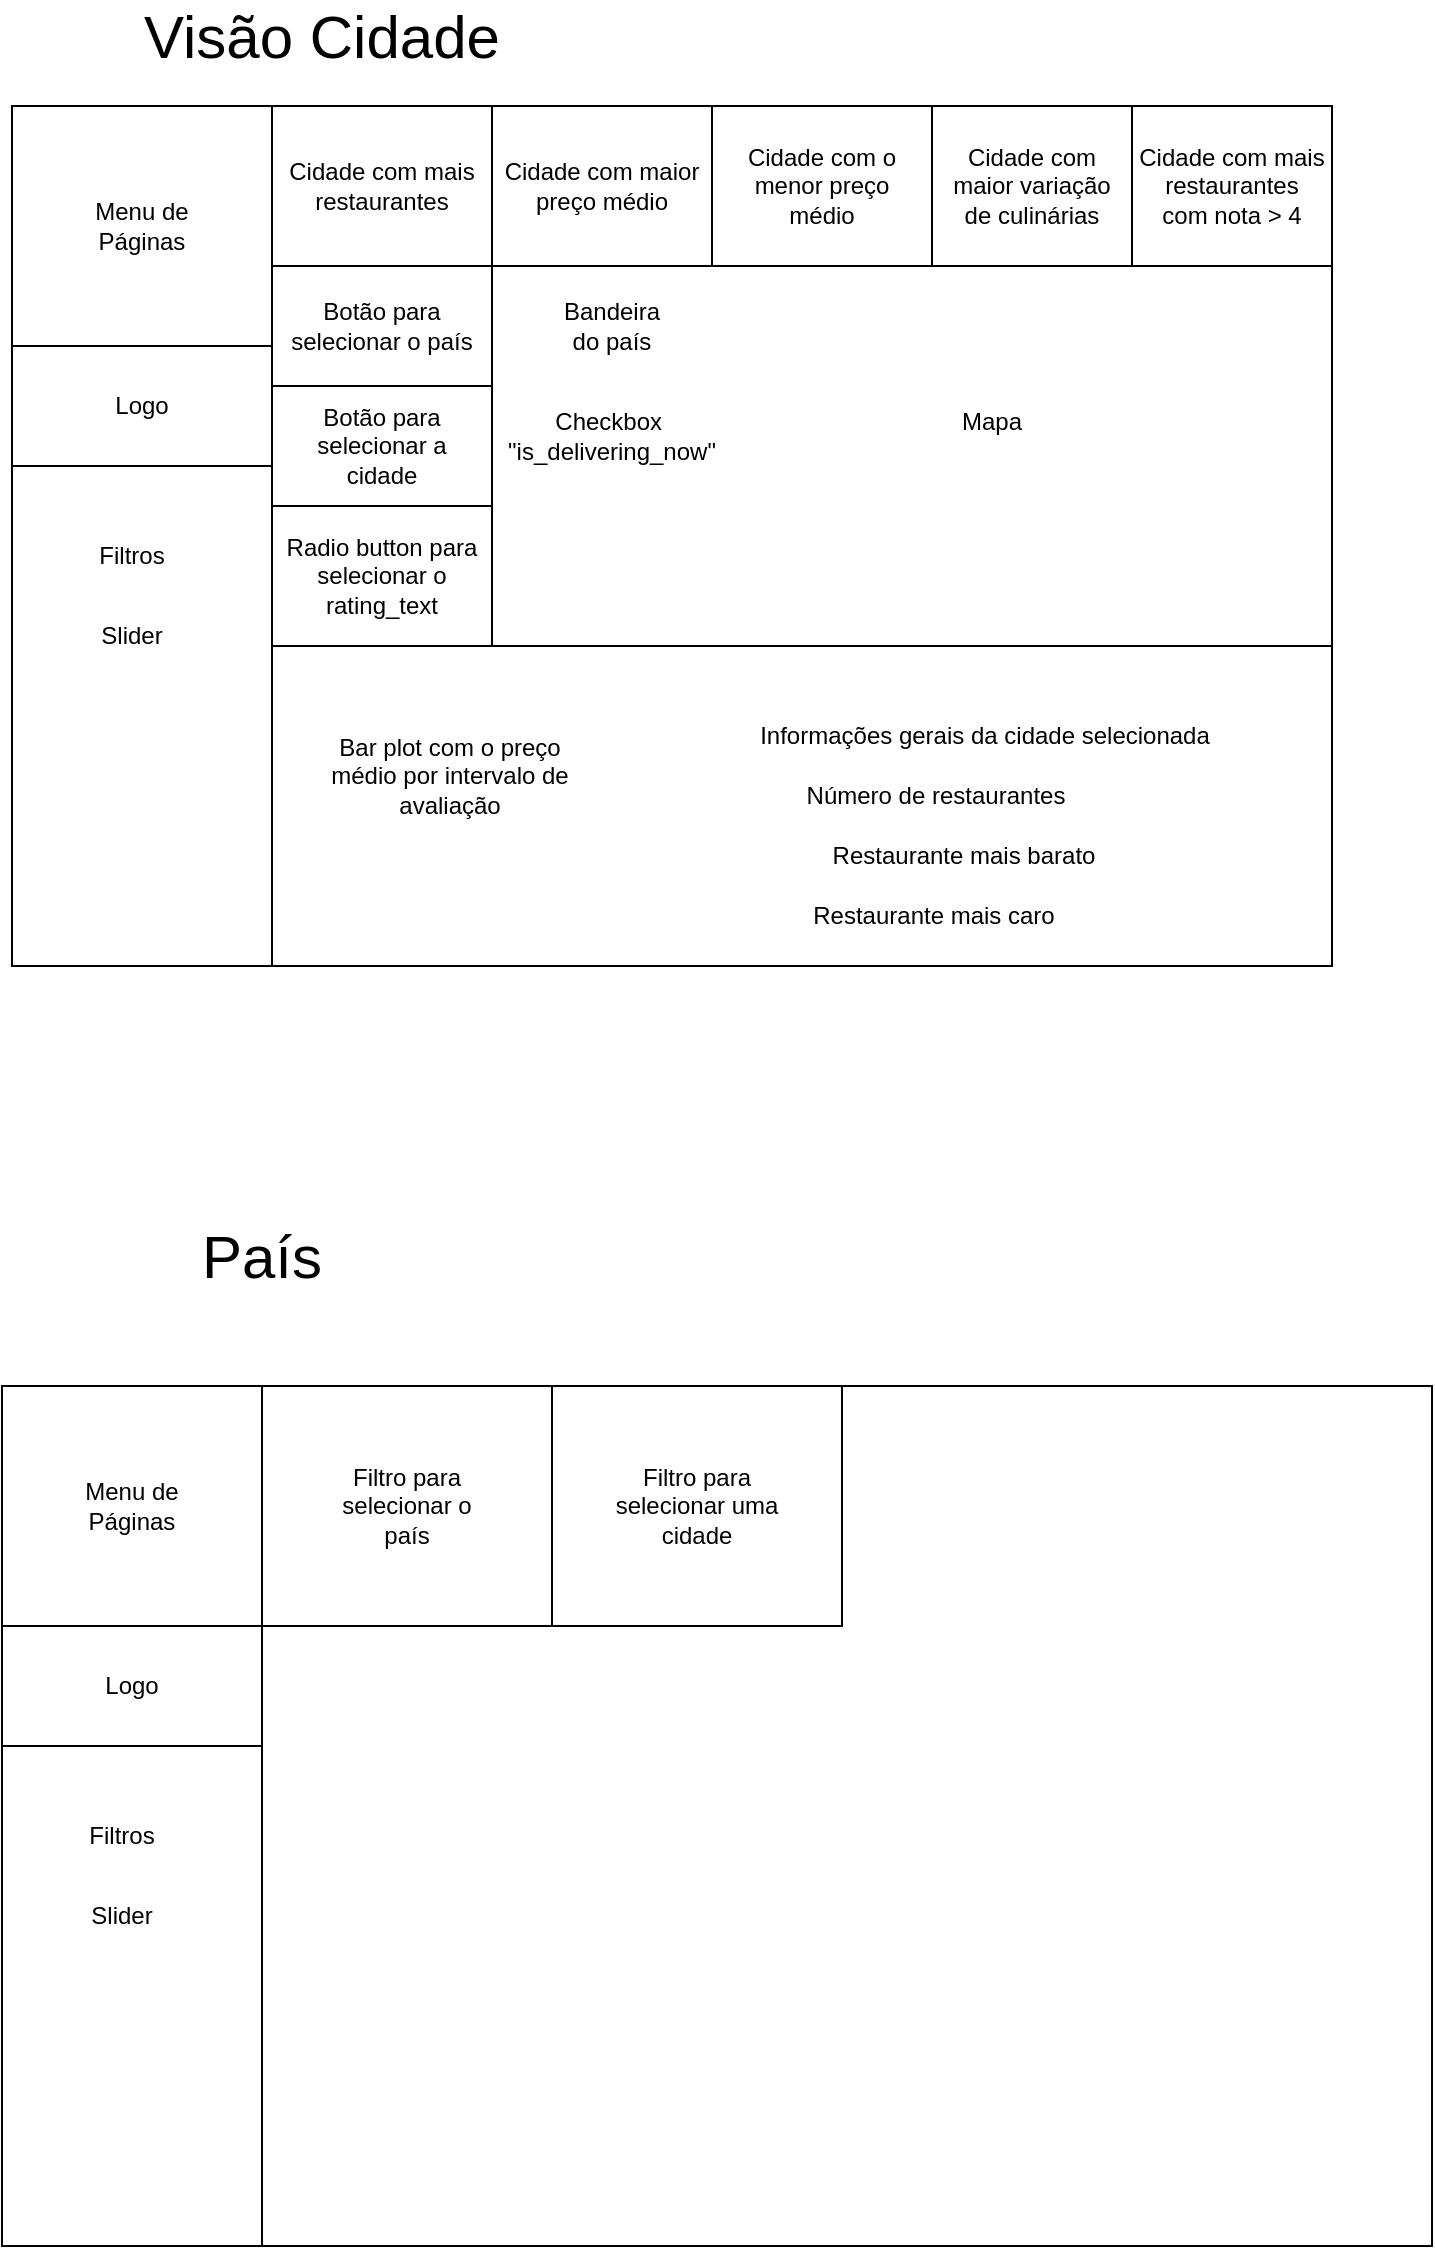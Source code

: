 <mxfile version="21.1.7" type="device">
  <diagram id="tnet_LOf9Mh4IAzk4qz3" name="Página-1">
    <mxGraphModel dx="1050" dy="622" grid="1" gridSize="10" guides="1" tooltips="1" connect="1" arrows="1" fold="1" page="1" pageScale="1" pageWidth="827" pageHeight="1169" math="0" shadow="0">
      <root>
        <mxCell id="0" />
        <mxCell id="1" parent="0" />
        <mxCell id="9Fbn_BGN74yUHVzxx84l-1" value="" style="rounded=0;whiteSpace=wrap;html=1;" parent="1" vertex="1">
          <mxGeometry x="50" y="120" width="130" height="430" as="geometry" />
        </mxCell>
        <mxCell id="9Fbn_BGN74yUHVzxx84l-2" value="" style="rounded=0;whiteSpace=wrap;html=1;" parent="1" vertex="1">
          <mxGeometry x="180" y="120" width="530" height="430" as="geometry" />
        </mxCell>
        <mxCell id="9Fbn_BGN74yUHVzxx84l-3" value="Cidade com mais restaurantes" style="rounded=0;whiteSpace=wrap;html=1;" parent="1" vertex="1">
          <mxGeometry x="180" y="120" width="110" height="80" as="geometry" />
        </mxCell>
        <mxCell id="9Fbn_BGN74yUHVzxx84l-4" value="Cidade com maior preço médio" style="rounded=0;whiteSpace=wrap;html=1;" parent="1" vertex="1">
          <mxGeometry x="290" y="120" width="110" height="80" as="geometry" />
        </mxCell>
        <mxCell id="9Fbn_BGN74yUHVzxx84l-5" value="Cidade com o menor preço &lt;br&gt;médio" style="rounded=0;whiteSpace=wrap;html=1;" parent="1" vertex="1">
          <mxGeometry x="400" y="120" width="110" height="80" as="geometry" />
        </mxCell>
        <mxCell id="9Fbn_BGN74yUHVzxx84l-6" value="Cidade com &lt;br&gt;maior variação &lt;br&gt;de culinárias" style="rounded=0;whiteSpace=wrap;html=1;" parent="1" vertex="1">
          <mxGeometry x="510" y="120" width="100" height="80" as="geometry" />
        </mxCell>
        <mxCell id="9Fbn_BGN74yUHVzxx84l-7" value="Cidade com mais restaurantes &lt;br&gt;com nota &amp;gt; 4" style="rounded=0;whiteSpace=wrap;html=1;" parent="1" vertex="1">
          <mxGeometry x="610" y="120" width="100" height="80" as="geometry" />
        </mxCell>
        <mxCell id="9Fbn_BGN74yUHVzxx84l-9" value="" style="rounded=0;whiteSpace=wrap;html=1;" parent="1" vertex="1">
          <mxGeometry x="180" y="200" width="530" height="190" as="geometry" />
        </mxCell>
        <mxCell id="9Fbn_BGN74yUHVzxx84l-14" value="Logo" style="rounded=0;whiteSpace=wrap;html=1;" parent="1" vertex="1">
          <mxGeometry x="50" y="240" width="130" height="60" as="geometry" />
        </mxCell>
        <mxCell id="9Fbn_BGN74yUHVzxx84l-15" value="Menu de&lt;br&gt;Páginas" style="rounded=0;whiteSpace=wrap;html=1;" parent="1" vertex="1">
          <mxGeometry x="50" y="120" width="130" height="120" as="geometry" />
        </mxCell>
        <mxCell id="9Fbn_BGN74yUHVzxx84l-16" value="Slider" style="text;html=1;strokeColor=none;fillColor=none;align=center;verticalAlign=middle;whiteSpace=wrap;rounded=0;" parent="1" vertex="1">
          <mxGeometry x="80" y="370" width="60" height="30" as="geometry" />
        </mxCell>
        <mxCell id="9Fbn_BGN74yUHVzxx84l-17" value="Filtros" style="text;html=1;strokeColor=none;fillColor=none;align=center;verticalAlign=middle;whiteSpace=wrap;rounded=0;" parent="1" vertex="1">
          <mxGeometry x="80" y="330" width="60" height="30" as="geometry" />
        </mxCell>
        <mxCell id="9Fbn_BGN74yUHVzxx84l-18" value="Visão Cidade" style="text;html=1;strokeColor=none;fillColor=none;align=center;verticalAlign=middle;whiteSpace=wrap;rounded=0;fontSize=30;" parent="1" vertex="1">
          <mxGeometry x="80" y="70" width="250" height="30" as="geometry" />
        </mxCell>
        <mxCell id="9Fbn_BGN74yUHVzxx84l-19" value="País" style="text;html=1;strokeColor=none;fillColor=none;align=center;verticalAlign=middle;whiteSpace=wrap;rounded=0;fontSize=30;" parent="1" vertex="1">
          <mxGeometry x="50" y="680" width="250" height="30" as="geometry" />
        </mxCell>
        <mxCell id="9Fbn_BGN74yUHVzxx84l-20" value="" style="rounded=0;whiteSpace=wrap;html=1;" parent="1" vertex="1">
          <mxGeometry x="45" y="760" width="130" height="430" as="geometry" />
        </mxCell>
        <mxCell id="9Fbn_BGN74yUHVzxx84l-21" value="Logo" style="rounded=0;whiteSpace=wrap;html=1;" parent="1" vertex="1">
          <mxGeometry x="45" y="880" width="130" height="60" as="geometry" />
        </mxCell>
        <mxCell id="9Fbn_BGN74yUHVzxx84l-22" value="Menu de&lt;br&gt;Páginas" style="rounded=0;whiteSpace=wrap;html=1;" parent="1" vertex="1">
          <mxGeometry x="45" y="760" width="130" height="120" as="geometry" />
        </mxCell>
        <mxCell id="9Fbn_BGN74yUHVzxx84l-23" value="Slider" style="text;html=1;strokeColor=none;fillColor=none;align=center;verticalAlign=middle;whiteSpace=wrap;rounded=0;" parent="1" vertex="1">
          <mxGeometry x="75" y="1010" width="60" height="30" as="geometry" />
        </mxCell>
        <mxCell id="9Fbn_BGN74yUHVzxx84l-24" value="Filtros" style="text;html=1;strokeColor=none;fillColor=none;align=center;verticalAlign=middle;whiteSpace=wrap;rounded=0;" parent="1" vertex="1">
          <mxGeometry x="75" y="970" width="60" height="30" as="geometry" />
        </mxCell>
        <mxCell id="9Fbn_BGN74yUHVzxx84l-25" value="" style="rounded=0;whiteSpace=wrap;html=1;fontSize=30;" parent="1" vertex="1">
          <mxGeometry x="175" y="760" width="585" height="430" as="geometry" />
        </mxCell>
        <mxCell id="9Fbn_BGN74yUHVzxx84l-27" value="Filtro para&lt;br&gt;selecionar o&lt;br&gt;país" style="rounded=0;whiteSpace=wrap;html=1;fontSize=12;" parent="1" vertex="1">
          <mxGeometry x="175" y="760" width="145" height="120" as="geometry" />
        </mxCell>
        <mxCell id="9Fbn_BGN74yUHVzxx84l-29" value="Filtro para&lt;br&gt;selecionar uma&lt;br&gt;cidade" style="rounded=0;whiteSpace=wrap;html=1;fontSize=12;" parent="1" vertex="1">
          <mxGeometry x="320" y="760" width="145" height="120" as="geometry" />
        </mxCell>
        <mxCell id="XKOu04niRXjTQqe8XBP--1" value="Botão para selecionar o país" style="rounded=0;whiteSpace=wrap;html=1;" vertex="1" parent="1">
          <mxGeometry x="180" y="200" width="110" height="60" as="geometry" />
        </mxCell>
        <mxCell id="XKOu04niRXjTQqe8XBP--2" value="Botão para selecionar a&lt;br&gt;cidade" style="rounded=0;whiteSpace=wrap;html=1;" vertex="1" parent="1">
          <mxGeometry x="180" y="260" width="110" height="60" as="geometry" />
        </mxCell>
        <mxCell id="XKOu04niRXjTQqe8XBP--3" value="Radio button para selecionar o rating_text" style="rounded=0;whiteSpace=wrap;html=1;" vertex="1" parent="1">
          <mxGeometry x="180" y="320" width="110" height="70" as="geometry" />
        </mxCell>
        <mxCell id="XKOu04niRXjTQqe8XBP--4" value="Bandeira&lt;br&gt;do país" style="text;html=1;strokeColor=none;fillColor=none;align=center;verticalAlign=middle;whiteSpace=wrap;rounded=0;" vertex="1" parent="1">
          <mxGeometry x="320" y="215" width="60" height="30" as="geometry" />
        </mxCell>
        <mxCell id="XKOu04niRXjTQqe8XBP--5" value="Checkbox&amp;nbsp;&lt;br&gt;&quot;is_delivering_now&quot;" style="text;html=1;strokeColor=none;fillColor=none;align=center;verticalAlign=middle;whiteSpace=wrap;rounded=0;" vertex="1" parent="1">
          <mxGeometry x="320" y="270" width="60" height="30" as="geometry" />
        </mxCell>
        <mxCell id="XKOu04niRXjTQqe8XBP--6" value="Mapa" style="text;html=1;strokeColor=none;fillColor=none;align=center;verticalAlign=middle;whiteSpace=wrap;rounded=0;" vertex="1" parent="1">
          <mxGeometry x="470" y="225" width="140" height="105" as="geometry" />
        </mxCell>
        <mxCell id="XKOu04niRXjTQqe8XBP--7" value="Bar plot com o preço médio por intervalo de avaliação" style="text;html=1;strokeColor=none;fillColor=none;align=center;verticalAlign=middle;whiteSpace=wrap;rounded=0;" vertex="1" parent="1">
          <mxGeometry x="208" y="440" width="122" height="30" as="geometry" />
        </mxCell>
        <mxCell id="XKOu04niRXjTQqe8XBP--8" value="Informações gerais da cidade selecionada" style="text;html=1;strokeColor=none;fillColor=none;align=center;verticalAlign=middle;whiteSpace=wrap;rounded=0;" vertex="1" parent="1">
          <mxGeometry x="414" y="420" width="245" height="30" as="geometry" />
        </mxCell>
        <mxCell id="XKOu04niRXjTQqe8XBP--10" value="Número de restaurantes" style="text;html=1;strokeColor=none;fillColor=none;align=center;verticalAlign=middle;whiteSpace=wrap;rounded=0;" vertex="1" parent="1">
          <mxGeometry x="412.5" y="450" width="197.5" height="30" as="geometry" />
        </mxCell>
        <mxCell id="XKOu04niRXjTQqe8XBP--11" value="Restaurante mais barato" style="text;html=1;strokeColor=none;fillColor=none;align=center;verticalAlign=middle;whiteSpace=wrap;rounded=0;" vertex="1" parent="1">
          <mxGeometry x="440" y="480" width="172" height="30" as="geometry" />
        </mxCell>
        <mxCell id="XKOu04niRXjTQqe8XBP--12" value="Restaurante mais caro" style="text;html=1;strokeColor=none;fillColor=none;align=center;verticalAlign=middle;whiteSpace=wrap;rounded=0;" vertex="1" parent="1">
          <mxGeometry x="425.25" y="510" width="172" height="30" as="geometry" />
        </mxCell>
      </root>
    </mxGraphModel>
  </diagram>
</mxfile>
